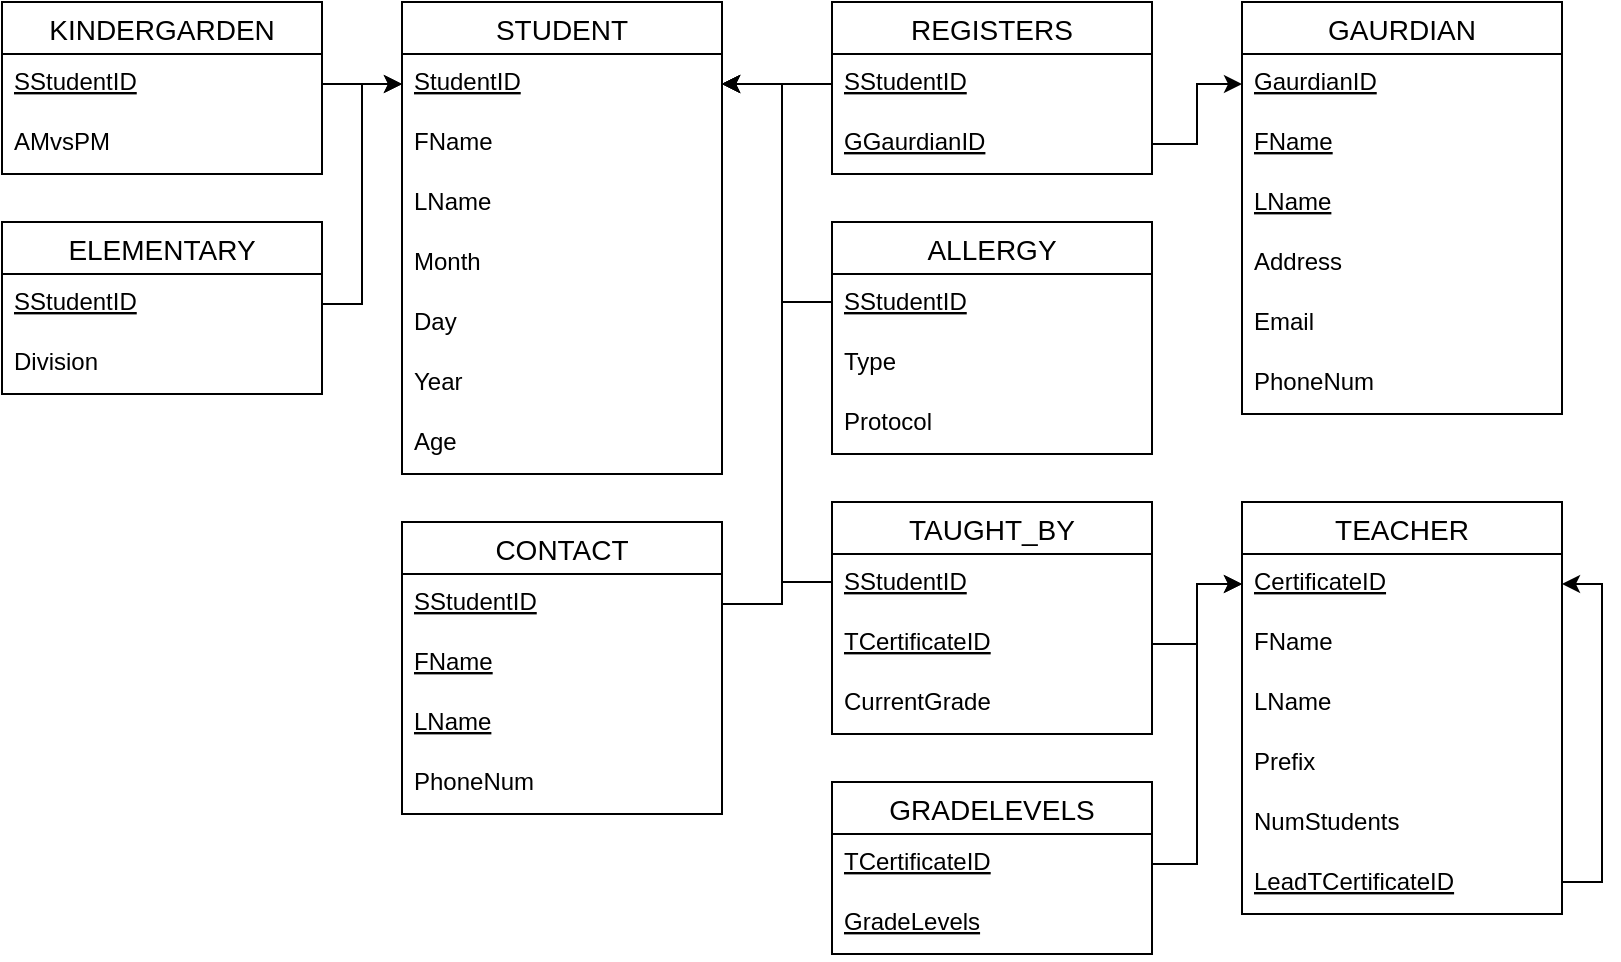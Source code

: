 <mxfile version="20.5.1" type="github">
  <diagram id="lsZd6S8BdNSRwNu5HTDz" name="Page-1">
    <mxGraphModel dx="1209" dy="674" grid="1" gridSize="10" guides="1" tooltips="1" connect="1" arrows="1" fold="1" page="1" pageScale="1" pageWidth="850" pageHeight="1100" math="0" shadow="0">
      <root>
        <mxCell id="0" />
        <mxCell id="1" parent="0" />
        <mxCell id="QX6sJhiEThLdqiG9uV32-77" value="STUDENT" style="swimlane;fontStyle=0;childLayout=stackLayout;horizontal=1;startSize=26;horizontalStack=0;resizeParent=1;resizeParentMax=0;resizeLast=0;collapsible=1;marginBottom=0;align=center;fontSize=14;" vertex="1" parent="1">
          <mxGeometry x="225" y="40" width="160" height="236" as="geometry" />
        </mxCell>
        <mxCell id="QX6sJhiEThLdqiG9uV32-78" value="StudentID" style="text;strokeColor=none;fillColor=none;spacingLeft=4;spacingRight=4;overflow=hidden;rotatable=0;points=[[0,0.5],[1,0.5]];portConstraint=eastwest;fontSize=12;fontStyle=4" vertex="1" parent="QX6sJhiEThLdqiG9uV32-77">
          <mxGeometry y="26" width="160" height="30" as="geometry" />
        </mxCell>
        <mxCell id="QX6sJhiEThLdqiG9uV32-79" value="FName" style="text;strokeColor=none;fillColor=none;spacingLeft=4;spacingRight=4;overflow=hidden;rotatable=0;points=[[0,0.5],[1,0.5]];portConstraint=eastwest;fontSize=12;" vertex="1" parent="QX6sJhiEThLdqiG9uV32-77">
          <mxGeometry y="56" width="160" height="30" as="geometry" />
        </mxCell>
        <mxCell id="QX6sJhiEThLdqiG9uV32-80" value="LName" style="text;strokeColor=none;fillColor=none;spacingLeft=4;spacingRight=4;overflow=hidden;rotatable=0;points=[[0,0.5],[1,0.5]];portConstraint=eastwest;fontSize=12;" vertex="1" parent="QX6sJhiEThLdqiG9uV32-77">
          <mxGeometry y="86" width="160" height="30" as="geometry" />
        </mxCell>
        <mxCell id="QX6sJhiEThLdqiG9uV32-81" value="Month" style="text;strokeColor=none;fillColor=none;spacingLeft=4;spacingRight=4;overflow=hidden;rotatable=0;points=[[0,0.5],[1,0.5]];portConstraint=eastwest;fontSize=12;" vertex="1" parent="QX6sJhiEThLdqiG9uV32-77">
          <mxGeometry y="116" width="160" height="30" as="geometry" />
        </mxCell>
        <mxCell id="QX6sJhiEThLdqiG9uV32-82" value="Day" style="text;strokeColor=none;fillColor=none;spacingLeft=4;spacingRight=4;overflow=hidden;rotatable=0;points=[[0,0.5],[1,0.5]];portConstraint=eastwest;fontSize=12;" vertex="1" parent="QX6sJhiEThLdqiG9uV32-77">
          <mxGeometry y="146" width="160" height="30" as="geometry" />
        </mxCell>
        <mxCell id="QX6sJhiEThLdqiG9uV32-83" value="Year" style="text;strokeColor=none;fillColor=none;spacingLeft=4;spacingRight=4;overflow=hidden;rotatable=0;points=[[0,0.5],[1,0.5]];portConstraint=eastwest;fontSize=12;" vertex="1" parent="QX6sJhiEThLdqiG9uV32-77">
          <mxGeometry y="176" width="160" height="30" as="geometry" />
        </mxCell>
        <mxCell id="QX6sJhiEThLdqiG9uV32-114" value="Age" style="text;strokeColor=none;fillColor=none;spacingLeft=4;spacingRight=4;overflow=hidden;rotatable=0;points=[[0,0.5],[1,0.5]];portConstraint=eastwest;fontSize=12;" vertex="1" parent="QX6sJhiEThLdqiG9uV32-77">
          <mxGeometry y="206" width="160" height="30" as="geometry" />
        </mxCell>
        <mxCell id="QX6sJhiEThLdqiG9uV32-84" value="TEACHER" style="swimlane;fontStyle=0;childLayout=stackLayout;horizontal=1;startSize=26;horizontalStack=0;resizeParent=1;resizeParentMax=0;resizeLast=0;collapsible=1;marginBottom=0;align=center;fontSize=14;" vertex="1" parent="1">
          <mxGeometry x="645" y="290" width="160" height="206" as="geometry" />
        </mxCell>
        <mxCell id="QX6sJhiEThLdqiG9uV32-85" value="CertificateID" style="text;strokeColor=none;fillColor=none;spacingLeft=4;spacingRight=4;overflow=hidden;rotatable=0;points=[[0,0.5],[1,0.5]];portConstraint=eastwest;fontSize=12;fontStyle=4" vertex="1" parent="QX6sJhiEThLdqiG9uV32-84">
          <mxGeometry y="26" width="160" height="30" as="geometry" />
        </mxCell>
        <mxCell id="QX6sJhiEThLdqiG9uV32-86" value="FName" style="text;strokeColor=none;fillColor=none;spacingLeft=4;spacingRight=4;overflow=hidden;rotatable=0;points=[[0,0.5],[1,0.5]];portConstraint=eastwest;fontSize=12;" vertex="1" parent="QX6sJhiEThLdqiG9uV32-84">
          <mxGeometry y="56" width="160" height="30" as="geometry" />
        </mxCell>
        <mxCell id="QX6sJhiEThLdqiG9uV32-87" value="LName" style="text;strokeColor=none;fillColor=none;spacingLeft=4;spacingRight=4;overflow=hidden;rotatable=0;points=[[0,0.5],[1,0.5]];portConstraint=eastwest;fontSize=12;" vertex="1" parent="QX6sJhiEThLdqiG9uV32-84">
          <mxGeometry y="86" width="160" height="30" as="geometry" />
        </mxCell>
        <mxCell id="QX6sJhiEThLdqiG9uV32-88" value="Prefix" style="text;strokeColor=none;fillColor=none;spacingLeft=4;spacingRight=4;overflow=hidden;rotatable=0;points=[[0,0.5],[1,0.5]];portConstraint=eastwest;fontSize=12;" vertex="1" parent="QX6sJhiEThLdqiG9uV32-84">
          <mxGeometry y="116" width="160" height="30" as="geometry" />
        </mxCell>
        <mxCell id="QX6sJhiEThLdqiG9uV32-90" value="NumStudents" style="text;strokeColor=none;fillColor=none;spacingLeft=4;spacingRight=4;overflow=hidden;rotatable=0;points=[[0,0.5],[1,0.5]];portConstraint=eastwest;fontSize=12;" vertex="1" parent="QX6sJhiEThLdqiG9uV32-84">
          <mxGeometry y="146" width="160" height="30" as="geometry" />
        </mxCell>
        <mxCell id="QX6sJhiEThLdqiG9uV32-137" style="edgeStyle=orthogonalEdgeStyle;rounded=0;orthogonalLoop=1;jettySize=auto;html=1;exitX=1;exitY=0.5;exitDx=0;exitDy=0;entryX=1;entryY=0.5;entryDx=0;entryDy=0;" edge="1" parent="QX6sJhiEThLdqiG9uV32-84" source="QX6sJhiEThLdqiG9uV32-136" target="QX6sJhiEThLdqiG9uV32-85">
          <mxGeometry relative="1" as="geometry">
            <Array as="points">
              <mxPoint x="160" y="190" />
              <mxPoint x="180" y="190" />
              <mxPoint x="180" y="41" />
            </Array>
          </mxGeometry>
        </mxCell>
        <mxCell id="QX6sJhiEThLdqiG9uV32-136" value="LeadTCertificateID" style="text;strokeColor=none;fillColor=none;spacingLeft=4;spacingRight=4;overflow=hidden;rotatable=0;points=[[0,0.5],[1,0.5]];portConstraint=eastwest;fontSize=12;fontStyle=4" vertex="1" parent="QX6sJhiEThLdqiG9uV32-84">
          <mxGeometry y="176" width="160" height="30" as="geometry" />
        </mxCell>
        <mxCell id="QX6sJhiEThLdqiG9uV32-91" value="GAURDIAN" style="swimlane;fontStyle=0;childLayout=stackLayout;horizontal=1;startSize=26;horizontalStack=0;resizeParent=1;resizeParentMax=0;resizeLast=0;collapsible=1;marginBottom=0;align=center;fontSize=14;" vertex="1" parent="1">
          <mxGeometry x="645" y="40" width="160" height="206" as="geometry" />
        </mxCell>
        <mxCell id="QX6sJhiEThLdqiG9uV32-108" value="GaurdianID" style="text;strokeColor=none;fillColor=none;spacingLeft=4;spacingRight=4;overflow=hidden;rotatable=0;points=[[0,0.5],[1,0.5]];portConstraint=eastwest;fontSize=12;fontStyle=4" vertex="1" parent="QX6sJhiEThLdqiG9uV32-91">
          <mxGeometry y="26" width="160" height="30" as="geometry" />
        </mxCell>
        <mxCell id="QX6sJhiEThLdqiG9uV32-93" value="FName" style="text;strokeColor=none;fillColor=none;spacingLeft=4;spacingRight=4;overflow=hidden;rotatable=0;points=[[0,0.5],[1,0.5]];portConstraint=eastwest;fontSize=12;fontStyle=4" vertex="1" parent="QX6sJhiEThLdqiG9uV32-91">
          <mxGeometry y="56" width="160" height="30" as="geometry" />
        </mxCell>
        <mxCell id="QX6sJhiEThLdqiG9uV32-94" value="LName" style="text;strokeColor=none;fillColor=none;spacingLeft=4;spacingRight=4;overflow=hidden;rotatable=0;points=[[0,0.5],[1,0.5]];portConstraint=eastwest;fontSize=12;fontStyle=4" vertex="1" parent="QX6sJhiEThLdqiG9uV32-91">
          <mxGeometry y="86" width="160" height="30" as="geometry" />
        </mxCell>
        <mxCell id="QX6sJhiEThLdqiG9uV32-95" value="Address" style="text;strokeColor=none;fillColor=none;spacingLeft=4;spacingRight=4;overflow=hidden;rotatable=0;points=[[0,0.5],[1,0.5]];portConstraint=eastwest;fontSize=12;" vertex="1" parent="QX6sJhiEThLdqiG9uV32-91">
          <mxGeometry y="116" width="160" height="30" as="geometry" />
        </mxCell>
        <mxCell id="QX6sJhiEThLdqiG9uV32-96" value="Email" style="text;strokeColor=none;fillColor=none;spacingLeft=4;spacingRight=4;overflow=hidden;rotatable=0;points=[[0,0.5],[1,0.5]];portConstraint=eastwest;fontSize=12;" vertex="1" parent="QX6sJhiEThLdqiG9uV32-91">
          <mxGeometry y="146" width="160" height="30" as="geometry" />
        </mxCell>
        <mxCell id="QX6sJhiEThLdqiG9uV32-97" value="PhoneNum" style="text;strokeColor=none;fillColor=none;spacingLeft=4;spacingRight=4;overflow=hidden;rotatable=0;points=[[0,0.5],[1,0.5]];portConstraint=eastwest;fontSize=12;" vertex="1" parent="QX6sJhiEThLdqiG9uV32-91">
          <mxGeometry y="176" width="160" height="30" as="geometry" />
        </mxCell>
        <mxCell id="QX6sJhiEThLdqiG9uV32-98" value="ALLERGY" style="swimlane;fontStyle=0;childLayout=stackLayout;horizontal=1;startSize=26;horizontalStack=0;resizeParent=1;resizeParentMax=0;resizeLast=0;collapsible=1;marginBottom=0;align=center;fontSize=14;" vertex="1" parent="1">
          <mxGeometry x="440" y="150" width="160" height="116" as="geometry" />
        </mxCell>
        <mxCell id="QX6sJhiEThLdqiG9uV32-101" value="SStudentID" style="text;strokeColor=none;fillColor=none;spacingLeft=4;spacingRight=4;overflow=hidden;rotatable=0;points=[[0,0.5],[1,0.5]];portConstraint=eastwest;fontSize=12;fontStyle=4" vertex="1" parent="QX6sJhiEThLdqiG9uV32-98">
          <mxGeometry y="26" width="160" height="30" as="geometry" />
        </mxCell>
        <mxCell id="QX6sJhiEThLdqiG9uV32-109" value="Type" style="text;strokeColor=none;fillColor=none;spacingLeft=4;spacingRight=4;overflow=hidden;rotatable=0;points=[[0,0.5],[1,0.5]];portConstraint=eastwest;fontSize=12;" vertex="1" parent="QX6sJhiEThLdqiG9uV32-98">
          <mxGeometry y="56" width="160" height="30" as="geometry" />
        </mxCell>
        <mxCell id="QX6sJhiEThLdqiG9uV32-102" value="Protocol" style="text;strokeColor=none;fillColor=none;spacingLeft=4;spacingRight=4;overflow=hidden;rotatable=0;points=[[0,0.5],[1,0.5]];portConstraint=eastwest;fontSize=12;" vertex="1" parent="QX6sJhiEThLdqiG9uV32-98">
          <mxGeometry y="86" width="160" height="30" as="geometry" />
        </mxCell>
        <mxCell id="QX6sJhiEThLdqiG9uV32-104" value="CONTACT" style="swimlane;fontStyle=0;childLayout=stackLayout;horizontal=1;startSize=26;horizontalStack=0;resizeParent=1;resizeParentMax=0;resizeLast=0;collapsible=1;marginBottom=0;align=center;fontSize=14;" vertex="1" parent="1">
          <mxGeometry x="225" y="300" width="160" height="146" as="geometry" />
        </mxCell>
        <mxCell id="QX6sJhiEThLdqiG9uV32-112" value="SStudentID" style="text;strokeColor=none;fillColor=none;spacingLeft=4;spacingRight=4;overflow=hidden;rotatable=0;points=[[0,0.5],[1,0.5]];portConstraint=eastwest;fontSize=12;fontStyle=4" vertex="1" parent="QX6sJhiEThLdqiG9uV32-104">
          <mxGeometry y="26" width="160" height="30" as="geometry" />
        </mxCell>
        <mxCell id="QX6sJhiEThLdqiG9uV32-105" value="FName" style="text;strokeColor=none;fillColor=none;spacingLeft=4;spacingRight=4;overflow=hidden;rotatable=0;points=[[0,0.5],[1,0.5]];portConstraint=eastwest;fontSize=12;fontStyle=4" vertex="1" parent="QX6sJhiEThLdqiG9uV32-104">
          <mxGeometry y="56" width="160" height="30" as="geometry" />
        </mxCell>
        <mxCell id="QX6sJhiEThLdqiG9uV32-106" value="LName" style="text;strokeColor=none;fillColor=none;spacingLeft=4;spacingRight=4;overflow=hidden;rotatable=0;points=[[0,0.5],[1,0.5]];portConstraint=eastwest;fontSize=12;fontStyle=4" vertex="1" parent="QX6sJhiEThLdqiG9uV32-104">
          <mxGeometry y="86" width="160" height="30" as="geometry" />
        </mxCell>
        <mxCell id="QX6sJhiEThLdqiG9uV32-107" value="PhoneNum" style="text;strokeColor=none;fillColor=none;spacingLeft=4;spacingRight=4;overflow=hidden;rotatable=0;points=[[0,0.5],[1,0.5]];portConstraint=eastwest;fontSize=12;" vertex="1" parent="QX6sJhiEThLdqiG9uV32-104">
          <mxGeometry y="116" width="160" height="30" as="geometry" />
        </mxCell>
        <mxCell id="QX6sJhiEThLdqiG9uV32-110" style="edgeStyle=orthogonalEdgeStyle;rounded=0;orthogonalLoop=1;jettySize=auto;html=1;exitX=0;exitY=0.5;exitDx=0;exitDy=0;entryX=1;entryY=0.5;entryDx=0;entryDy=0;" edge="1" parent="1" source="QX6sJhiEThLdqiG9uV32-101" target="QX6sJhiEThLdqiG9uV32-78">
          <mxGeometry relative="1" as="geometry">
            <Array as="points">
              <mxPoint x="440" y="190" />
              <mxPoint x="415" y="190" />
              <mxPoint x="415" y="81" />
            </Array>
          </mxGeometry>
        </mxCell>
        <mxCell id="QX6sJhiEThLdqiG9uV32-113" style="edgeStyle=orthogonalEdgeStyle;rounded=0;orthogonalLoop=1;jettySize=auto;html=1;exitX=1;exitY=0.5;exitDx=0;exitDy=0;entryX=1;entryY=0.5;entryDx=0;entryDy=0;" edge="1" parent="1" source="QX6sJhiEThLdqiG9uV32-112" target="QX6sJhiEThLdqiG9uV32-78">
          <mxGeometry relative="1" as="geometry">
            <Array as="points">
              <mxPoint x="415" y="341" />
              <mxPoint x="415" y="81" />
            </Array>
          </mxGeometry>
        </mxCell>
        <mxCell id="QX6sJhiEThLdqiG9uV32-115" value="REGISTERS" style="swimlane;fontStyle=0;childLayout=stackLayout;horizontal=1;startSize=26;horizontalStack=0;resizeParent=1;resizeParentMax=0;resizeLast=0;collapsible=1;marginBottom=0;align=center;fontSize=14;" vertex="1" parent="1">
          <mxGeometry x="440" y="40" width="160" height="86" as="geometry" />
        </mxCell>
        <mxCell id="QX6sJhiEThLdqiG9uV32-116" value="SStudentID" style="text;strokeColor=none;fillColor=none;spacingLeft=4;spacingRight=4;overflow=hidden;rotatable=0;points=[[0,0.5],[1,0.5]];portConstraint=eastwest;fontSize=12;fontStyle=4" vertex="1" parent="QX6sJhiEThLdqiG9uV32-115">
          <mxGeometry y="26" width="160" height="30" as="geometry" />
        </mxCell>
        <mxCell id="QX6sJhiEThLdqiG9uV32-117" value="GGaurdianID" style="text;strokeColor=none;fillColor=none;spacingLeft=4;spacingRight=4;overflow=hidden;rotatable=0;points=[[0,0.5],[1,0.5]];portConstraint=eastwest;fontSize=12;fontStyle=4" vertex="1" parent="QX6sJhiEThLdqiG9uV32-115">
          <mxGeometry y="56" width="160" height="30" as="geometry" />
        </mxCell>
        <mxCell id="QX6sJhiEThLdqiG9uV32-120" style="edgeStyle=orthogonalEdgeStyle;rounded=0;orthogonalLoop=1;jettySize=auto;html=1;exitX=1;exitY=0.5;exitDx=0;exitDy=0;entryX=0;entryY=0.5;entryDx=0;entryDy=0;" edge="1" parent="1" source="QX6sJhiEThLdqiG9uV32-117" target="QX6sJhiEThLdqiG9uV32-108">
          <mxGeometry relative="1" as="geometry" />
        </mxCell>
        <mxCell id="QX6sJhiEThLdqiG9uV32-121" style="edgeStyle=orthogonalEdgeStyle;rounded=0;orthogonalLoop=1;jettySize=auto;html=1;exitX=0;exitY=0.5;exitDx=0;exitDy=0;entryX=1;entryY=0.5;entryDx=0;entryDy=0;" edge="1" parent="1" source="QX6sJhiEThLdqiG9uV32-116" target="QX6sJhiEThLdqiG9uV32-78">
          <mxGeometry relative="1" as="geometry" />
        </mxCell>
        <mxCell id="QX6sJhiEThLdqiG9uV32-123" value="TAUGHT_BY" style="swimlane;fontStyle=0;childLayout=stackLayout;horizontal=1;startSize=26;horizontalStack=0;resizeParent=1;resizeParentMax=0;resizeLast=0;collapsible=1;marginBottom=0;align=center;fontSize=14;" vertex="1" parent="1">
          <mxGeometry x="440" y="290" width="160" height="116" as="geometry" />
        </mxCell>
        <mxCell id="QX6sJhiEThLdqiG9uV32-124" value="SStudentID" style="text;strokeColor=none;fillColor=none;spacingLeft=4;spacingRight=4;overflow=hidden;rotatable=0;points=[[0,0.5],[1,0.5]];portConstraint=eastwest;fontSize=12;fontStyle=4" vertex="1" parent="QX6sJhiEThLdqiG9uV32-123">
          <mxGeometry y="26" width="160" height="30" as="geometry" />
        </mxCell>
        <mxCell id="QX6sJhiEThLdqiG9uV32-125" value="TCertificateID" style="text;strokeColor=none;fillColor=none;spacingLeft=4;spacingRight=4;overflow=hidden;rotatable=0;points=[[0,0.5],[1,0.5]];portConstraint=eastwest;fontSize=12;fontStyle=4" vertex="1" parent="QX6sJhiEThLdqiG9uV32-123">
          <mxGeometry y="56" width="160" height="30" as="geometry" />
        </mxCell>
        <mxCell id="QX6sJhiEThLdqiG9uV32-126" value="CurrentGrade" style="text;strokeColor=none;fillColor=none;spacingLeft=4;spacingRight=4;overflow=hidden;rotatable=0;points=[[0,0.5],[1,0.5]];portConstraint=eastwest;fontSize=12;fontStyle=0" vertex="1" parent="QX6sJhiEThLdqiG9uV32-123">
          <mxGeometry y="86" width="160" height="30" as="geometry" />
        </mxCell>
        <mxCell id="QX6sJhiEThLdqiG9uV32-128" style="edgeStyle=orthogonalEdgeStyle;rounded=0;orthogonalLoop=1;jettySize=auto;html=1;exitX=1;exitY=0.5;exitDx=0;exitDy=0;entryX=0;entryY=0.5;entryDx=0;entryDy=0;" edge="1" parent="1" source="QX6sJhiEThLdqiG9uV32-125" target="QX6sJhiEThLdqiG9uV32-85">
          <mxGeometry relative="1" as="geometry" />
        </mxCell>
        <mxCell id="QX6sJhiEThLdqiG9uV32-129" style="edgeStyle=orthogonalEdgeStyle;rounded=0;orthogonalLoop=1;jettySize=auto;html=1;exitX=0;exitY=0.5;exitDx=0;exitDy=0;entryX=1;entryY=0.5;entryDx=0;entryDy=0;" edge="1" parent="1" source="QX6sJhiEThLdqiG9uV32-124" target="QX6sJhiEThLdqiG9uV32-78">
          <mxGeometry relative="1" as="geometry">
            <Array as="points">
              <mxPoint x="440" y="330" />
              <mxPoint x="415" y="330" />
              <mxPoint x="415" y="81" />
            </Array>
          </mxGeometry>
        </mxCell>
        <mxCell id="QX6sJhiEThLdqiG9uV32-139" value="KINDERGARDEN" style="swimlane;fontStyle=0;childLayout=stackLayout;horizontal=1;startSize=26;horizontalStack=0;resizeParent=1;resizeParentMax=0;resizeLast=0;collapsible=1;marginBottom=0;align=center;fontSize=14;" vertex="1" parent="1">
          <mxGeometry x="25" y="40" width="160" height="86" as="geometry" />
        </mxCell>
        <mxCell id="QX6sJhiEThLdqiG9uV32-140" value="SStudentID" style="text;strokeColor=none;fillColor=none;spacingLeft=4;spacingRight=4;overflow=hidden;rotatable=0;points=[[0,0.5],[1,0.5]];portConstraint=eastwest;fontSize=12;fontStyle=4" vertex="1" parent="QX6sJhiEThLdqiG9uV32-139">
          <mxGeometry y="26" width="160" height="30" as="geometry" />
        </mxCell>
        <mxCell id="QX6sJhiEThLdqiG9uV32-141" value="AMvsPM" style="text;strokeColor=none;fillColor=none;spacingLeft=4;spacingRight=4;overflow=hidden;rotatable=0;points=[[0,0.5],[1,0.5]];portConstraint=eastwest;fontSize=12;fontStyle=0" vertex="1" parent="QX6sJhiEThLdqiG9uV32-139">
          <mxGeometry y="56" width="160" height="30" as="geometry" />
        </mxCell>
        <mxCell id="QX6sJhiEThLdqiG9uV32-142" value="ELEMENTARY" style="swimlane;fontStyle=0;childLayout=stackLayout;horizontal=1;startSize=26;horizontalStack=0;resizeParent=1;resizeParentMax=0;resizeLast=0;collapsible=1;marginBottom=0;align=center;fontSize=14;" vertex="1" parent="1">
          <mxGeometry x="25" y="150" width="160" height="86" as="geometry" />
        </mxCell>
        <mxCell id="QX6sJhiEThLdqiG9uV32-143" value="SStudentID" style="text;strokeColor=none;fillColor=none;spacingLeft=4;spacingRight=4;overflow=hidden;rotatable=0;points=[[0,0.5],[1,0.5]];portConstraint=eastwest;fontSize=12;fontStyle=4" vertex="1" parent="QX6sJhiEThLdqiG9uV32-142">
          <mxGeometry y="26" width="160" height="30" as="geometry" />
        </mxCell>
        <mxCell id="QX6sJhiEThLdqiG9uV32-144" value="Division" style="text;strokeColor=none;fillColor=none;spacingLeft=4;spacingRight=4;overflow=hidden;rotatable=0;points=[[0,0.5],[1,0.5]];portConstraint=eastwest;fontSize=12;fontStyle=0" vertex="1" parent="QX6sJhiEThLdqiG9uV32-142">
          <mxGeometry y="56" width="160" height="30" as="geometry" />
        </mxCell>
        <mxCell id="QX6sJhiEThLdqiG9uV32-145" style="edgeStyle=orthogonalEdgeStyle;rounded=0;orthogonalLoop=1;jettySize=auto;html=1;exitX=1;exitY=0.5;exitDx=0;exitDy=0;entryX=0;entryY=0.5;entryDx=0;entryDy=0;" edge="1" parent="1" source="QX6sJhiEThLdqiG9uV32-143" target="QX6sJhiEThLdqiG9uV32-78">
          <mxGeometry relative="1" as="geometry" />
        </mxCell>
        <mxCell id="QX6sJhiEThLdqiG9uV32-146" style="edgeStyle=orthogonalEdgeStyle;rounded=0;orthogonalLoop=1;jettySize=auto;html=1;exitX=1;exitY=0.5;exitDx=0;exitDy=0;" edge="1" parent="1" source="QX6sJhiEThLdqiG9uV32-140">
          <mxGeometry relative="1" as="geometry">
            <mxPoint x="225" y="81" as="targetPoint" />
          </mxGeometry>
        </mxCell>
        <mxCell id="QX6sJhiEThLdqiG9uV32-147" value="GRADELEVELS" style="swimlane;fontStyle=0;childLayout=stackLayout;horizontal=1;startSize=26;horizontalStack=0;resizeParent=1;resizeParentMax=0;resizeLast=0;collapsible=1;marginBottom=0;align=center;fontSize=14;" vertex="1" parent="1">
          <mxGeometry x="440" y="430" width="160" height="86" as="geometry" />
        </mxCell>
        <mxCell id="QX6sJhiEThLdqiG9uV32-148" value="TCertificateID" style="text;strokeColor=none;fillColor=none;spacingLeft=4;spacingRight=4;overflow=hidden;rotatable=0;points=[[0,0.5],[1,0.5]];portConstraint=eastwest;fontSize=12;fontStyle=4" vertex="1" parent="QX6sJhiEThLdqiG9uV32-147">
          <mxGeometry y="26" width="160" height="30" as="geometry" />
        </mxCell>
        <mxCell id="QX6sJhiEThLdqiG9uV32-149" value="GradeLevels" style="text;strokeColor=none;fillColor=none;spacingLeft=4;spacingRight=4;overflow=hidden;rotatable=0;points=[[0,0.5],[1,0.5]];portConstraint=eastwest;fontSize=12;fontStyle=4" vertex="1" parent="QX6sJhiEThLdqiG9uV32-147">
          <mxGeometry y="56" width="160" height="30" as="geometry" />
        </mxCell>
        <mxCell id="QX6sJhiEThLdqiG9uV32-153" style="edgeStyle=orthogonalEdgeStyle;rounded=0;orthogonalLoop=1;jettySize=auto;html=1;exitX=1;exitY=0.5;exitDx=0;exitDy=0;entryX=0;entryY=0.5;entryDx=0;entryDy=0;" edge="1" parent="1" source="QX6sJhiEThLdqiG9uV32-148" target="QX6sJhiEThLdqiG9uV32-85">
          <mxGeometry relative="1" as="geometry" />
        </mxCell>
      </root>
    </mxGraphModel>
  </diagram>
</mxfile>
